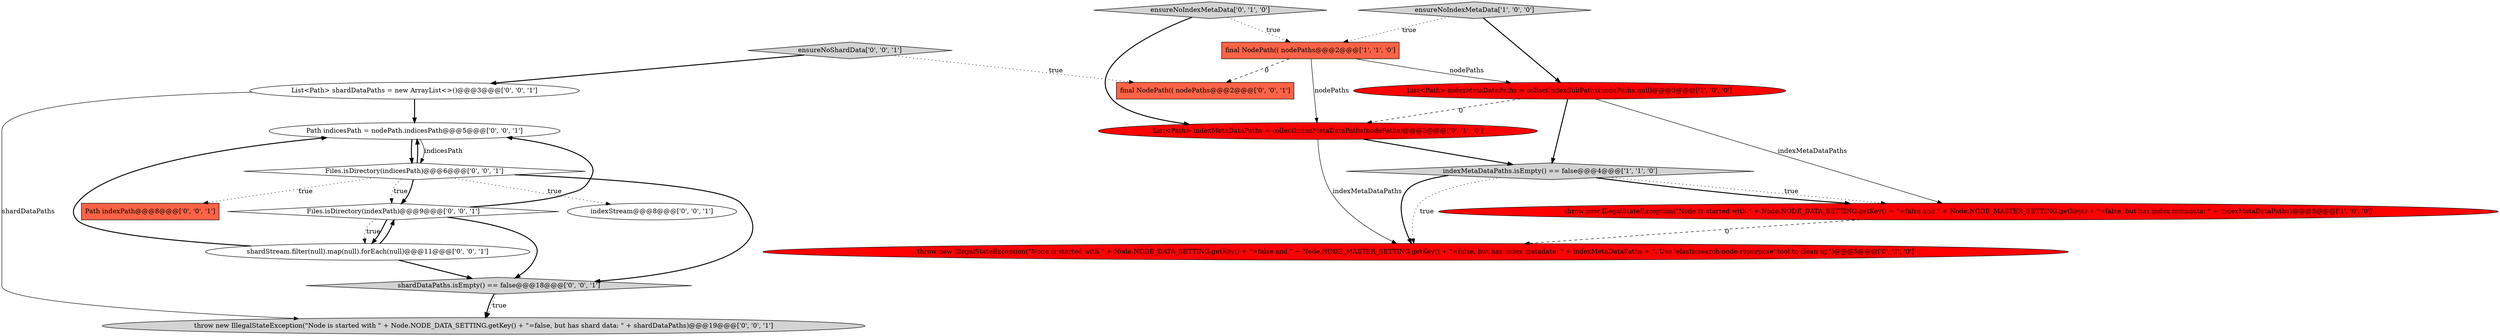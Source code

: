 digraph {
10 [style = filled, label = "List<Path> shardDataPaths = new ArrayList<>()@@@3@@@['0', '0', '1']", fillcolor = white, shape = ellipse image = "AAA0AAABBB3BBB"];
5 [style = filled, label = "ensureNoIndexMetaData['0', '1', '0']", fillcolor = lightgray, shape = diamond image = "AAA0AAABBB2BBB"];
8 [style = filled, label = "Files.isDirectory(indicesPath)@@@6@@@['0', '0', '1']", fillcolor = white, shape = diamond image = "AAA0AAABBB3BBB"];
7 [style = filled, label = "throw new IllegalStateException(\"Node is started with \" + Node.NODE_DATA_SETTING.getKey() + \"=false and \" + Node.NODE_MASTER_SETTING.getKey() + \"=false, but has index metadata: \" + indexMetaDataPaths + \". Use 'elasticsearch-node repurpose' tool to clean up\")@@@5@@@['0', '1', '0']", fillcolor = red, shape = ellipse image = "AAA1AAABBB2BBB"];
14 [style = filled, label = "ensureNoShardData['0', '0', '1']", fillcolor = lightgray, shape = diamond image = "AAA0AAABBB3BBB"];
15 [style = filled, label = "shardStream.filter(null).map(null).forEach(null)@@@11@@@['0', '0', '1']", fillcolor = white, shape = ellipse image = "AAA0AAABBB3BBB"];
9 [style = filled, label = "shardDataPaths.isEmpty() == false@@@18@@@['0', '0', '1']", fillcolor = lightgray, shape = diamond image = "AAA0AAABBB3BBB"];
3 [style = filled, label = "List<Path> indexMetaDataPaths = collectIndexSubPaths(nodePaths,null)@@@3@@@['1', '0', '0']", fillcolor = red, shape = ellipse image = "AAA1AAABBB1BBB"];
4 [style = filled, label = "final NodePath(( nodePaths@@@2@@@['1', '1', '0']", fillcolor = tomato, shape = box image = "AAA0AAABBB1BBB"];
2 [style = filled, label = "ensureNoIndexMetaData['1', '0', '0']", fillcolor = lightgray, shape = diamond image = "AAA0AAABBB1BBB"];
13 [style = filled, label = "Path indicesPath = nodePath.indicesPath@@@5@@@['0', '0', '1']", fillcolor = white, shape = ellipse image = "AAA0AAABBB3BBB"];
18 [style = filled, label = "indexStream@@@8@@@['0', '0', '1']", fillcolor = white, shape = ellipse image = "AAA0AAABBB3BBB"];
16 [style = filled, label = "final NodePath(( nodePaths@@@2@@@['0', '0', '1']", fillcolor = tomato, shape = box image = "AAA0AAABBB3BBB"];
0 [style = filled, label = "indexMetaDataPaths.isEmpty() == false@@@4@@@['1', '1', '0']", fillcolor = lightgray, shape = diamond image = "AAA0AAABBB1BBB"];
12 [style = filled, label = "throw new IllegalStateException(\"Node is started with \" + Node.NODE_DATA_SETTING.getKey() + \"=false, but has shard data: \" + shardDataPaths)@@@19@@@['0', '0', '1']", fillcolor = lightgray, shape = ellipse image = "AAA0AAABBB3BBB"];
6 [style = filled, label = "List<Path> indexMetaDataPaths = collectIndexMetaDataPaths(nodePaths)@@@3@@@['0', '1', '0']", fillcolor = red, shape = ellipse image = "AAA1AAABBB2BBB"];
11 [style = filled, label = "Files.isDirectory(indexPath)@@@9@@@['0', '0', '1']", fillcolor = white, shape = diamond image = "AAA0AAABBB3BBB"];
1 [style = filled, label = "throw new IllegalStateException(\"Node is started with \" + Node.NODE_DATA_SETTING.getKey() + \"=false and \" + Node.NODE_MASTER_SETTING.getKey() + \"=false, but has index metadata: \" + indexMetaDataPaths)@@@5@@@['1', '0', '0']", fillcolor = red, shape = ellipse image = "AAA1AAABBB1BBB"];
17 [style = filled, label = "Path indexPath@@@8@@@['0', '0', '1']", fillcolor = tomato, shape = box image = "AAA0AAABBB3BBB"];
9->12 [style = dotted, label="true"];
15->13 [style = bold, label=""];
3->6 [style = dashed, label="0"];
4->16 [style = dashed, label="0"];
4->3 [style = solid, label="nodePaths"];
13->8 [style = solid, label="indicesPath"];
6->7 [style = solid, label="indexMetaDataPaths"];
2->3 [style = bold, label=""];
8->17 [style = dotted, label="true"];
3->1 [style = solid, label="indexMetaDataPaths"];
14->10 [style = bold, label=""];
6->0 [style = bold, label=""];
11->9 [style = bold, label=""];
11->15 [style = bold, label=""];
3->0 [style = bold, label=""];
5->4 [style = dotted, label="true"];
0->7 [style = bold, label=""];
14->16 [style = dotted, label="true"];
10->12 [style = solid, label="shardDataPaths"];
5->6 [style = bold, label=""];
15->11 [style = bold, label=""];
10->13 [style = bold, label=""];
15->9 [style = bold, label=""];
0->1 [style = bold, label=""];
11->13 [style = bold, label=""];
2->4 [style = dotted, label="true"];
8->9 [style = bold, label=""];
8->18 [style = dotted, label="true"];
8->11 [style = dotted, label="true"];
4->6 [style = solid, label="nodePaths"];
9->12 [style = bold, label=""];
13->8 [style = bold, label=""];
1->7 [style = dashed, label="0"];
11->15 [style = dotted, label="true"];
8->11 [style = bold, label=""];
8->13 [style = bold, label=""];
0->7 [style = dotted, label="true"];
0->1 [style = dotted, label="true"];
}
